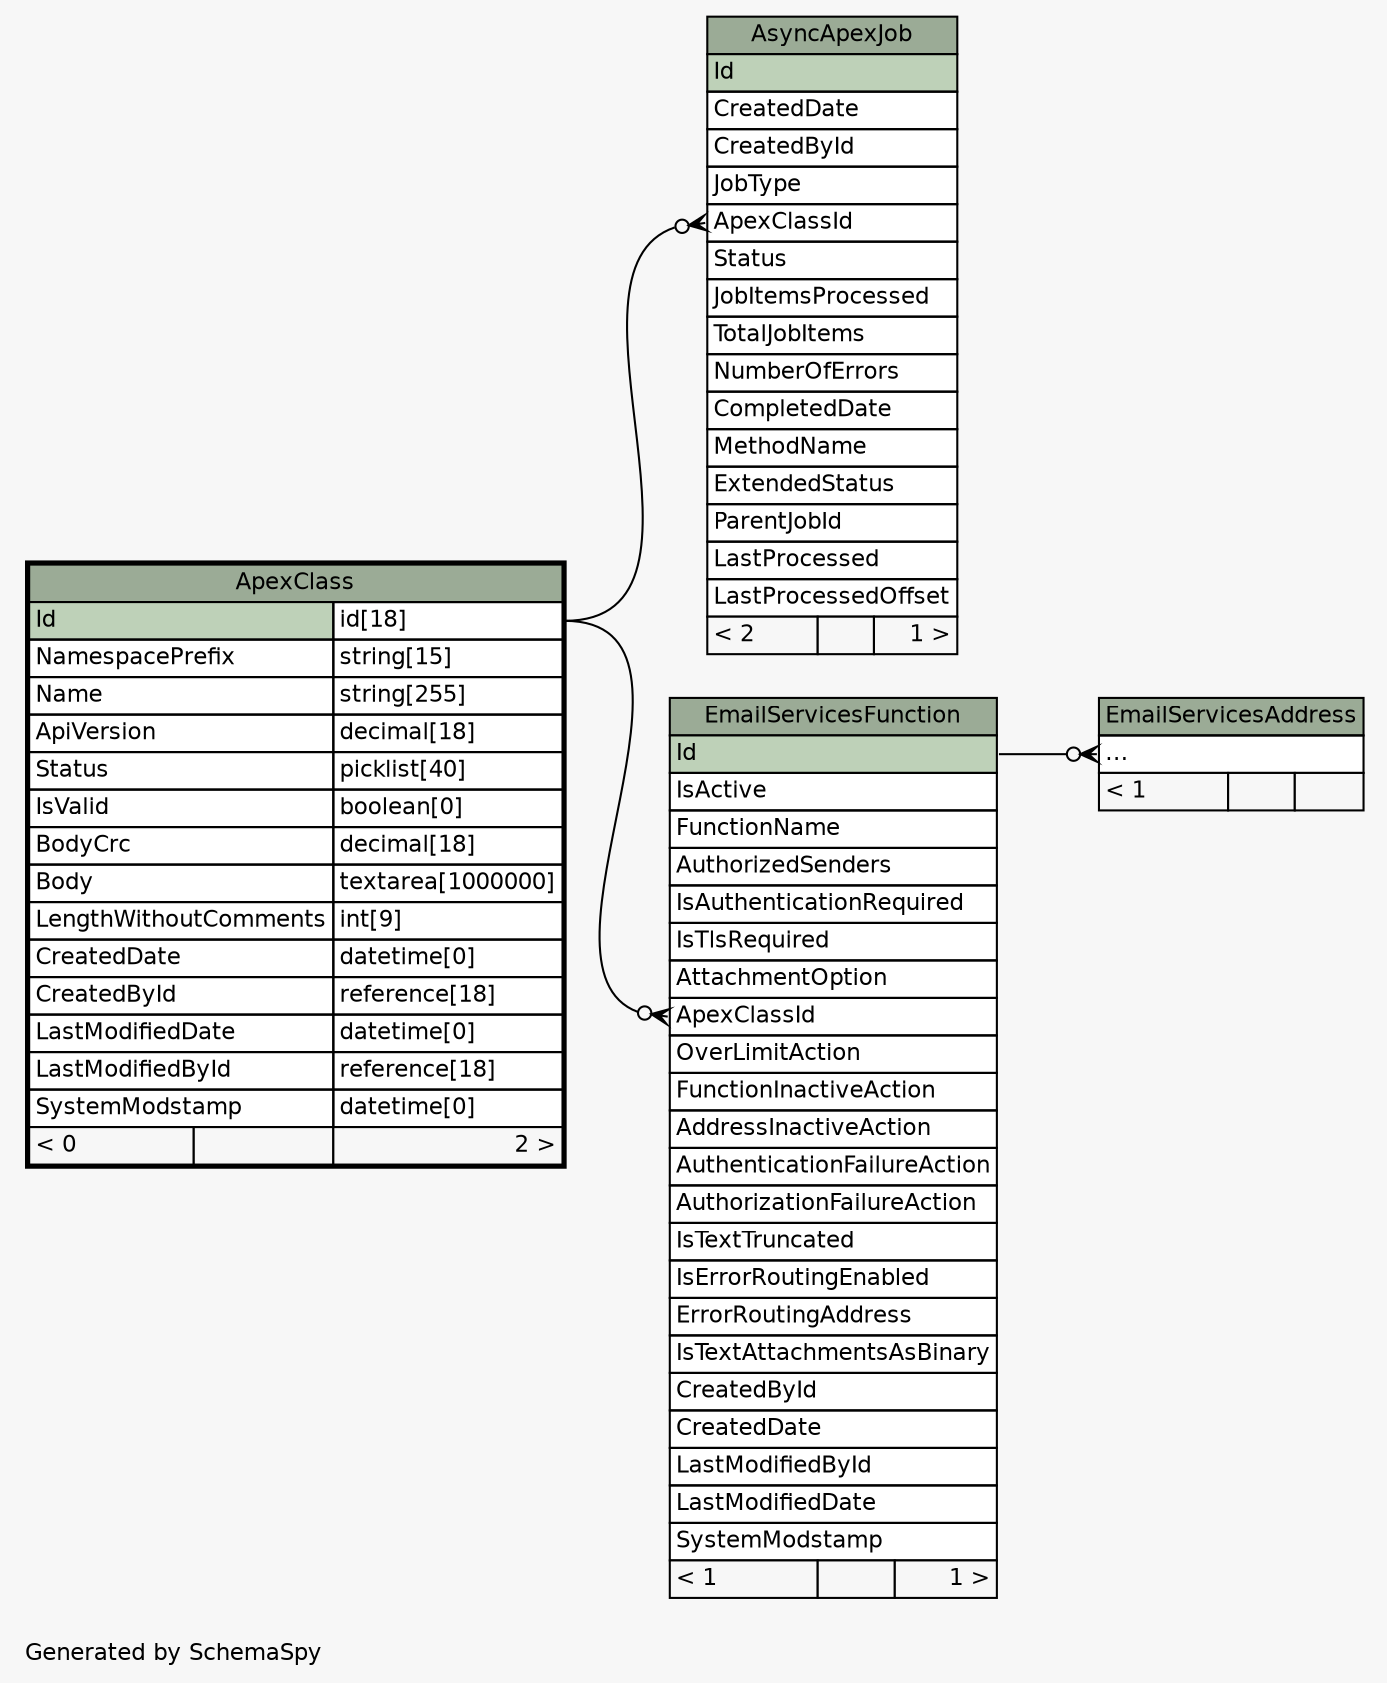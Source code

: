 // dot 2.36.0 on Mac OS X 10.11.6
// SchemaSpy rev 590
digraph "twoDegreesRelationshipsDiagram" {
  graph [
    rankdir="RL"
    bgcolor="#f7f7f7"
    label="\nGenerated by SchemaSpy"
    labeljust="l"
    nodesep="0.18"
    ranksep="0.46"
    fontname="Helvetica"
    fontsize="11"
  ];
  node [
    fontname="Helvetica"
    fontsize="11"
    shape="plaintext"
  ];
  edge [
    arrowsize="0.8"
  ];
  "AsyncApexJob":"ApexClassId":w -> "ApexClass":"Id.type":e [arrowhead=none dir=back arrowtail=crowodot];
  "EmailServicesAddress":"elipses":w -> "EmailServicesFunction":"Id":e [arrowhead=none dir=back arrowtail=crowodot];
  "EmailServicesFunction":"ApexClassId":w -> "ApexClass":"Id.type":e [arrowhead=none dir=back arrowtail=crowodot];
  "ApexClass" [
    label=<
    <TABLE BORDER="2" CELLBORDER="1" CELLSPACING="0" BGCOLOR="#ffffff">
      <TR><TD COLSPAN="3" BGCOLOR="#9bab96" ALIGN="CENTER">ApexClass</TD></TR>
      <TR><TD PORT="Id" COLSPAN="2" BGCOLOR="#bed1b8" ALIGN="LEFT">Id</TD><TD PORT="Id.type" ALIGN="LEFT">id[18]</TD></TR>
      <TR><TD PORT="NamespacePrefix" COLSPAN="2" ALIGN="LEFT">NamespacePrefix</TD><TD PORT="NamespacePrefix.type" ALIGN="LEFT">string[15]</TD></TR>
      <TR><TD PORT="Name" COLSPAN="2" ALIGN="LEFT">Name</TD><TD PORT="Name.type" ALIGN="LEFT">string[255]</TD></TR>
      <TR><TD PORT="ApiVersion" COLSPAN="2" ALIGN="LEFT">ApiVersion</TD><TD PORT="ApiVersion.type" ALIGN="LEFT">decimal[18]</TD></TR>
      <TR><TD PORT="Status" COLSPAN="2" ALIGN="LEFT">Status</TD><TD PORT="Status.type" ALIGN="LEFT">picklist[40]</TD></TR>
      <TR><TD PORT="IsValid" COLSPAN="2" ALIGN="LEFT">IsValid</TD><TD PORT="IsValid.type" ALIGN="LEFT">boolean[0]</TD></TR>
      <TR><TD PORT="BodyCrc" COLSPAN="2" ALIGN="LEFT">BodyCrc</TD><TD PORT="BodyCrc.type" ALIGN="LEFT">decimal[18]</TD></TR>
      <TR><TD PORT="Body" COLSPAN="2" ALIGN="LEFT">Body</TD><TD PORT="Body.type" ALIGN="LEFT">textarea[1000000]</TD></TR>
      <TR><TD PORT="LengthWithoutComments" COLSPAN="2" ALIGN="LEFT">LengthWithoutComments</TD><TD PORT="LengthWithoutComments.type" ALIGN="LEFT">int[9]</TD></TR>
      <TR><TD PORT="CreatedDate" COLSPAN="2" ALIGN="LEFT">CreatedDate</TD><TD PORT="CreatedDate.type" ALIGN="LEFT">datetime[0]</TD></TR>
      <TR><TD PORT="CreatedById" COLSPAN="2" ALIGN="LEFT">CreatedById</TD><TD PORT="CreatedById.type" ALIGN="LEFT">reference[18]</TD></TR>
      <TR><TD PORT="LastModifiedDate" COLSPAN="2" ALIGN="LEFT">LastModifiedDate</TD><TD PORT="LastModifiedDate.type" ALIGN="LEFT">datetime[0]</TD></TR>
      <TR><TD PORT="LastModifiedById" COLSPAN="2" ALIGN="LEFT">LastModifiedById</TD><TD PORT="LastModifiedById.type" ALIGN="LEFT">reference[18]</TD></TR>
      <TR><TD PORT="SystemModstamp" COLSPAN="2" ALIGN="LEFT">SystemModstamp</TD><TD PORT="SystemModstamp.type" ALIGN="LEFT">datetime[0]</TD></TR>
      <TR><TD ALIGN="LEFT" BGCOLOR="#f7f7f7">&lt; 0</TD><TD ALIGN="RIGHT" BGCOLOR="#f7f7f7">  </TD><TD ALIGN="RIGHT" BGCOLOR="#f7f7f7">2 &gt;</TD></TR>
    </TABLE>>
    URL="ApexClass.html"
    tooltip="ApexClass"
  ];
  "AsyncApexJob" [
    label=<
    <TABLE BORDER="0" CELLBORDER="1" CELLSPACING="0" BGCOLOR="#ffffff">
      <TR><TD COLSPAN="3" BGCOLOR="#9bab96" ALIGN="CENTER">AsyncApexJob</TD></TR>
      <TR><TD PORT="Id" COLSPAN="3" BGCOLOR="#bed1b8" ALIGN="LEFT">Id</TD></TR>
      <TR><TD PORT="CreatedDate" COLSPAN="3" ALIGN="LEFT">CreatedDate</TD></TR>
      <TR><TD PORT="CreatedById" COLSPAN="3" ALIGN="LEFT">CreatedById</TD></TR>
      <TR><TD PORT="JobType" COLSPAN="3" ALIGN="LEFT">JobType</TD></TR>
      <TR><TD PORT="ApexClassId" COLSPAN="3" ALIGN="LEFT">ApexClassId</TD></TR>
      <TR><TD PORT="Status" COLSPAN="3" ALIGN="LEFT">Status</TD></TR>
      <TR><TD PORT="JobItemsProcessed" COLSPAN="3" ALIGN="LEFT">JobItemsProcessed</TD></TR>
      <TR><TD PORT="TotalJobItems" COLSPAN="3" ALIGN="LEFT">TotalJobItems</TD></TR>
      <TR><TD PORT="NumberOfErrors" COLSPAN="3" ALIGN="LEFT">NumberOfErrors</TD></TR>
      <TR><TD PORT="CompletedDate" COLSPAN="3" ALIGN="LEFT">CompletedDate</TD></TR>
      <TR><TD PORT="MethodName" COLSPAN="3" ALIGN="LEFT">MethodName</TD></TR>
      <TR><TD PORT="ExtendedStatus" COLSPAN="3" ALIGN="LEFT">ExtendedStatus</TD></TR>
      <TR><TD PORT="ParentJobId" COLSPAN="3" ALIGN="LEFT">ParentJobId</TD></TR>
      <TR><TD PORT="LastProcessed" COLSPAN="3" ALIGN="LEFT">LastProcessed</TD></TR>
      <TR><TD PORT="LastProcessedOffset" COLSPAN="3" ALIGN="LEFT">LastProcessedOffset</TD></TR>
      <TR><TD ALIGN="LEFT" BGCOLOR="#f7f7f7">&lt; 2</TD><TD ALIGN="RIGHT" BGCOLOR="#f7f7f7">  </TD><TD ALIGN="RIGHT" BGCOLOR="#f7f7f7">1 &gt;</TD></TR>
    </TABLE>>
    URL="AsyncApexJob.html"
    tooltip="AsyncApexJob"
  ];
  "EmailServicesAddress" [
    label=<
    <TABLE BORDER="0" CELLBORDER="1" CELLSPACING="0" BGCOLOR="#ffffff">
      <TR><TD COLSPAN="3" BGCOLOR="#9bab96" ALIGN="CENTER">EmailServicesAddress</TD></TR>
      <TR><TD PORT="elipses" COLSPAN="3" ALIGN="LEFT">...</TD></TR>
      <TR><TD ALIGN="LEFT" BGCOLOR="#f7f7f7">&lt; 1</TD><TD ALIGN="RIGHT" BGCOLOR="#f7f7f7">  </TD><TD ALIGN="RIGHT" BGCOLOR="#f7f7f7">  </TD></TR>
    </TABLE>>
    URL="EmailServicesAddress.html"
    tooltip="EmailServicesAddress"
  ];
  "EmailServicesFunction" [
    label=<
    <TABLE BORDER="0" CELLBORDER="1" CELLSPACING="0" BGCOLOR="#ffffff">
      <TR><TD COLSPAN="3" BGCOLOR="#9bab96" ALIGN="CENTER">EmailServicesFunction</TD></TR>
      <TR><TD PORT="Id" COLSPAN="3" BGCOLOR="#bed1b8" ALIGN="LEFT">Id</TD></TR>
      <TR><TD PORT="IsActive" COLSPAN="3" ALIGN="LEFT">IsActive</TD></TR>
      <TR><TD PORT="FunctionName" COLSPAN="3" ALIGN="LEFT">FunctionName</TD></TR>
      <TR><TD PORT="AuthorizedSenders" COLSPAN="3" ALIGN="LEFT">AuthorizedSenders</TD></TR>
      <TR><TD PORT="IsAuthenticationRequired" COLSPAN="3" ALIGN="LEFT">IsAuthenticationRequired</TD></TR>
      <TR><TD PORT="IsTlsRequired" COLSPAN="3" ALIGN="LEFT">IsTlsRequired</TD></TR>
      <TR><TD PORT="AttachmentOption" COLSPAN="3" ALIGN="LEFT">AttachmentOption</TD></TR>
      <TR><TD PORT="ApexClassId" COLSPAN="3" ALIGN="LEFT">ApexClassId</TD></TR>
      <TR><TD PORT="OverLimitAction" COLSPAN="3" ALIGN="LEFT">OverLimitAction</TD></TR>
      <TR><TD PORT="FunctionInactiveAction" COLSPAN="3" ALIGN="LEFT">FunctionInactiveAction</TD></TR>
      <TR><TD PORT="AddressInactiveAction" COLSPAN="3" ALIGN="LEFT">AddressInactiveAction</TD></TR>
      <TR><TD PORT="AuthenticationFailureAction" COLSPAN="3" ALIGN="LEFT">AuthenticationFailureAction</TD></TR>
      <TR><TD PORT="AuthorizationFailureAction" COLSPAN="3" ALIGN="LEFT">AuthorizationFailureAction</TD></TR>
      <TR><TD PORT="IsTextTruncated" COLSPAN="3" ALIGN="LEFT">IsTextTruncated</TD></TR>
      <TR><TD PORT="IsErrorRoutingEnabled" COLSPAN="3" ALIGN="LEFT">IsErrorRoutingEnabled</TD></TR>
      <TR><TD PORT="ErrorRoutingAddress" COLSPAN="3" ALIGN="LEFT">ErrorRoutingAddress</TD></TR>
      <TR><TD PORT="IsTextAttachmentsAsBinary" COLSPAN="3" ALIGN="LEFT">IsTextAttachmentsAsBinary</TD></TR>
      <TR><TD PORT="CreatedById" COLSPAN="3" ALIGN="LEFT">CreatedById</TD></TR>
      <TR><TD PORT="CreatedDate" COLSPAN="3" ALIGN="LEFT">CreatedDate</TD></TR>
      <TR><TD PORT="LastModifiedById" COLSPAN="3" ALIGN="LEFT">LastModifiedById</TD></TR>
      <TR><TD PORT="LastModifiedDate" COLSPAN="3" ALIGN="LEFT">LastModifiedDate</TD></TR>
      <TR><TD PORT="SystemModstamp" COLSPAN="3" ALIGN="LEFT">SystemModstamp</TD></TR>
      <TR><TD ALIGN="LEFT" BGCOLOR="#f7f7f7">&lt; 1</TD><TD ALIGN="RIGHT" BGCOLOR="#f7f7f7">  </TD><TD ALIGN="RIGHT" BGCOLOR="#f7f7f7">1 &gt;</TD></TR>
    </TABLE>>
    URL="EmailServicesFunction.html"
    tooltip="EmailServicesFunction"
  ];
}
